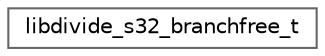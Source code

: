 digraph "Graphical Class Hierarchy"
{
 // LATEX_PDF_SIZE
  bgcolor="transparent";
  edge [fontname=Helvetica,fontsize=10,labelfontname=Helvetica,labelfontsize=10];
  node [fontname=Helvetica,fontsize=10,shape=box,height=0.2,width=0.4];
  rankdir="LR";
  Node0 [id="Node000000",label="libdivide_s32_branchfree_t",height=0.2,width=0.4,color="grey40", fillcolor="white", style="filled",URL="$dc/dfb/structlibdivide__s32__branchfree__t.html",tooltip=" "];
}
